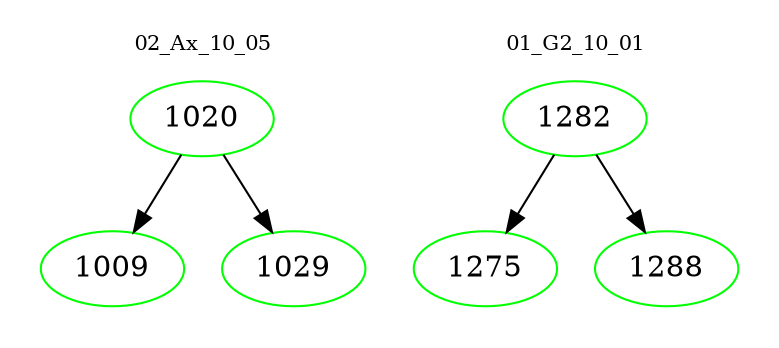 digraph{
subgraph cluster_0 {
color = white
label = "02_Ax_10_05";
fontsize=10;
T0_1020 [label="1020", color="green"]
T0_1020 -> T0_1009 [color="black"]
T0_1009 [label="1009", color="green"]
T0_1020 -> T0_1029 [color="black"]
T0_1029 [label="1029", color="green"]
}
subgraph cluster_1 {
color = white
label = "01_G2_10_01";
fontsize=10;
T1_1282 [label="1282", color="green"]
T1_1282 -> T1_1275 [color="black"]
T1_1275 [label="1275", color="green"]
T1_1282 -> T1_1288 [color="black"]
T1_1288 [label="1288", color="green"]
}
}
